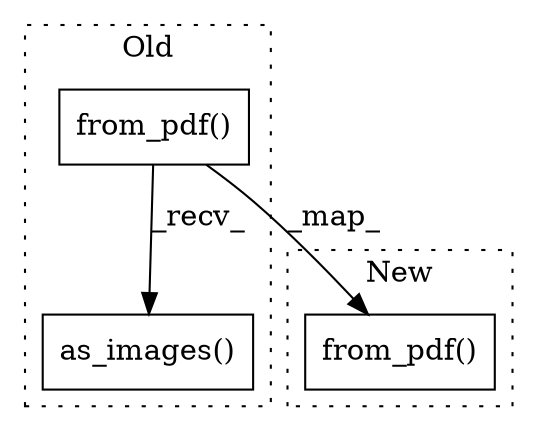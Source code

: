 digraph G {
subgraph cluster0 {
1 [label="from_pdf()" a="75" s="766,797" l="22,1" shape="box"];
3 [label="as_images()" a="75" s="766" l="44" shape="box"];
label = "Old";
style="dotted";
}
subgraph cluster1 {
2 [label="from_pdf()" a="75" s="766,797" l="22,1" shape="box"];
label = "New";
style="dotted";
}
1 -> 2 [label="_map_"];
1 -> 3 [label="_recv_"];
}